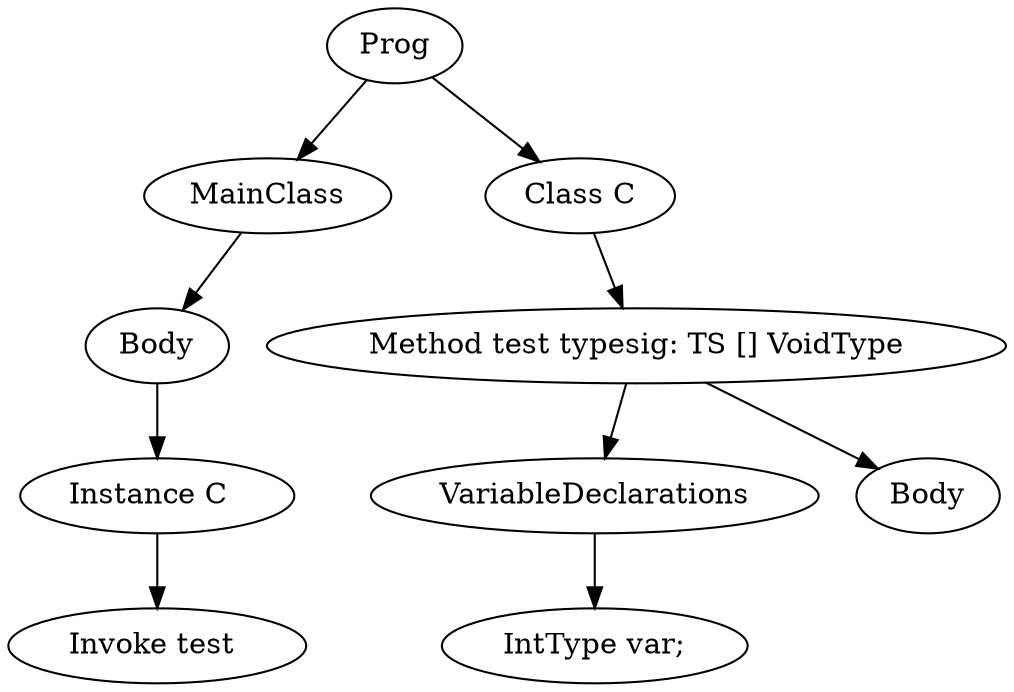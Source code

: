 digraph {
5  [label = " Invoke test  "];
4 -> 5
4  [label = "Instance C  "];
3 -> 4
3  [label = "Body"];
2 -> 3
2  [label = "MainClass"];
13  [label = " IntType var; "];
12 -> 13
12  [label = "VariableDeclarations"];
15  [label = "Body"];
11 -> 15
11 -> 12
11  [label = "Method test typesig: TS [] VoidType"];
10 -> 11
10  [label = "Class C"];
1 -> 10
1 -> 2
1  [label = "Prog"];
}
